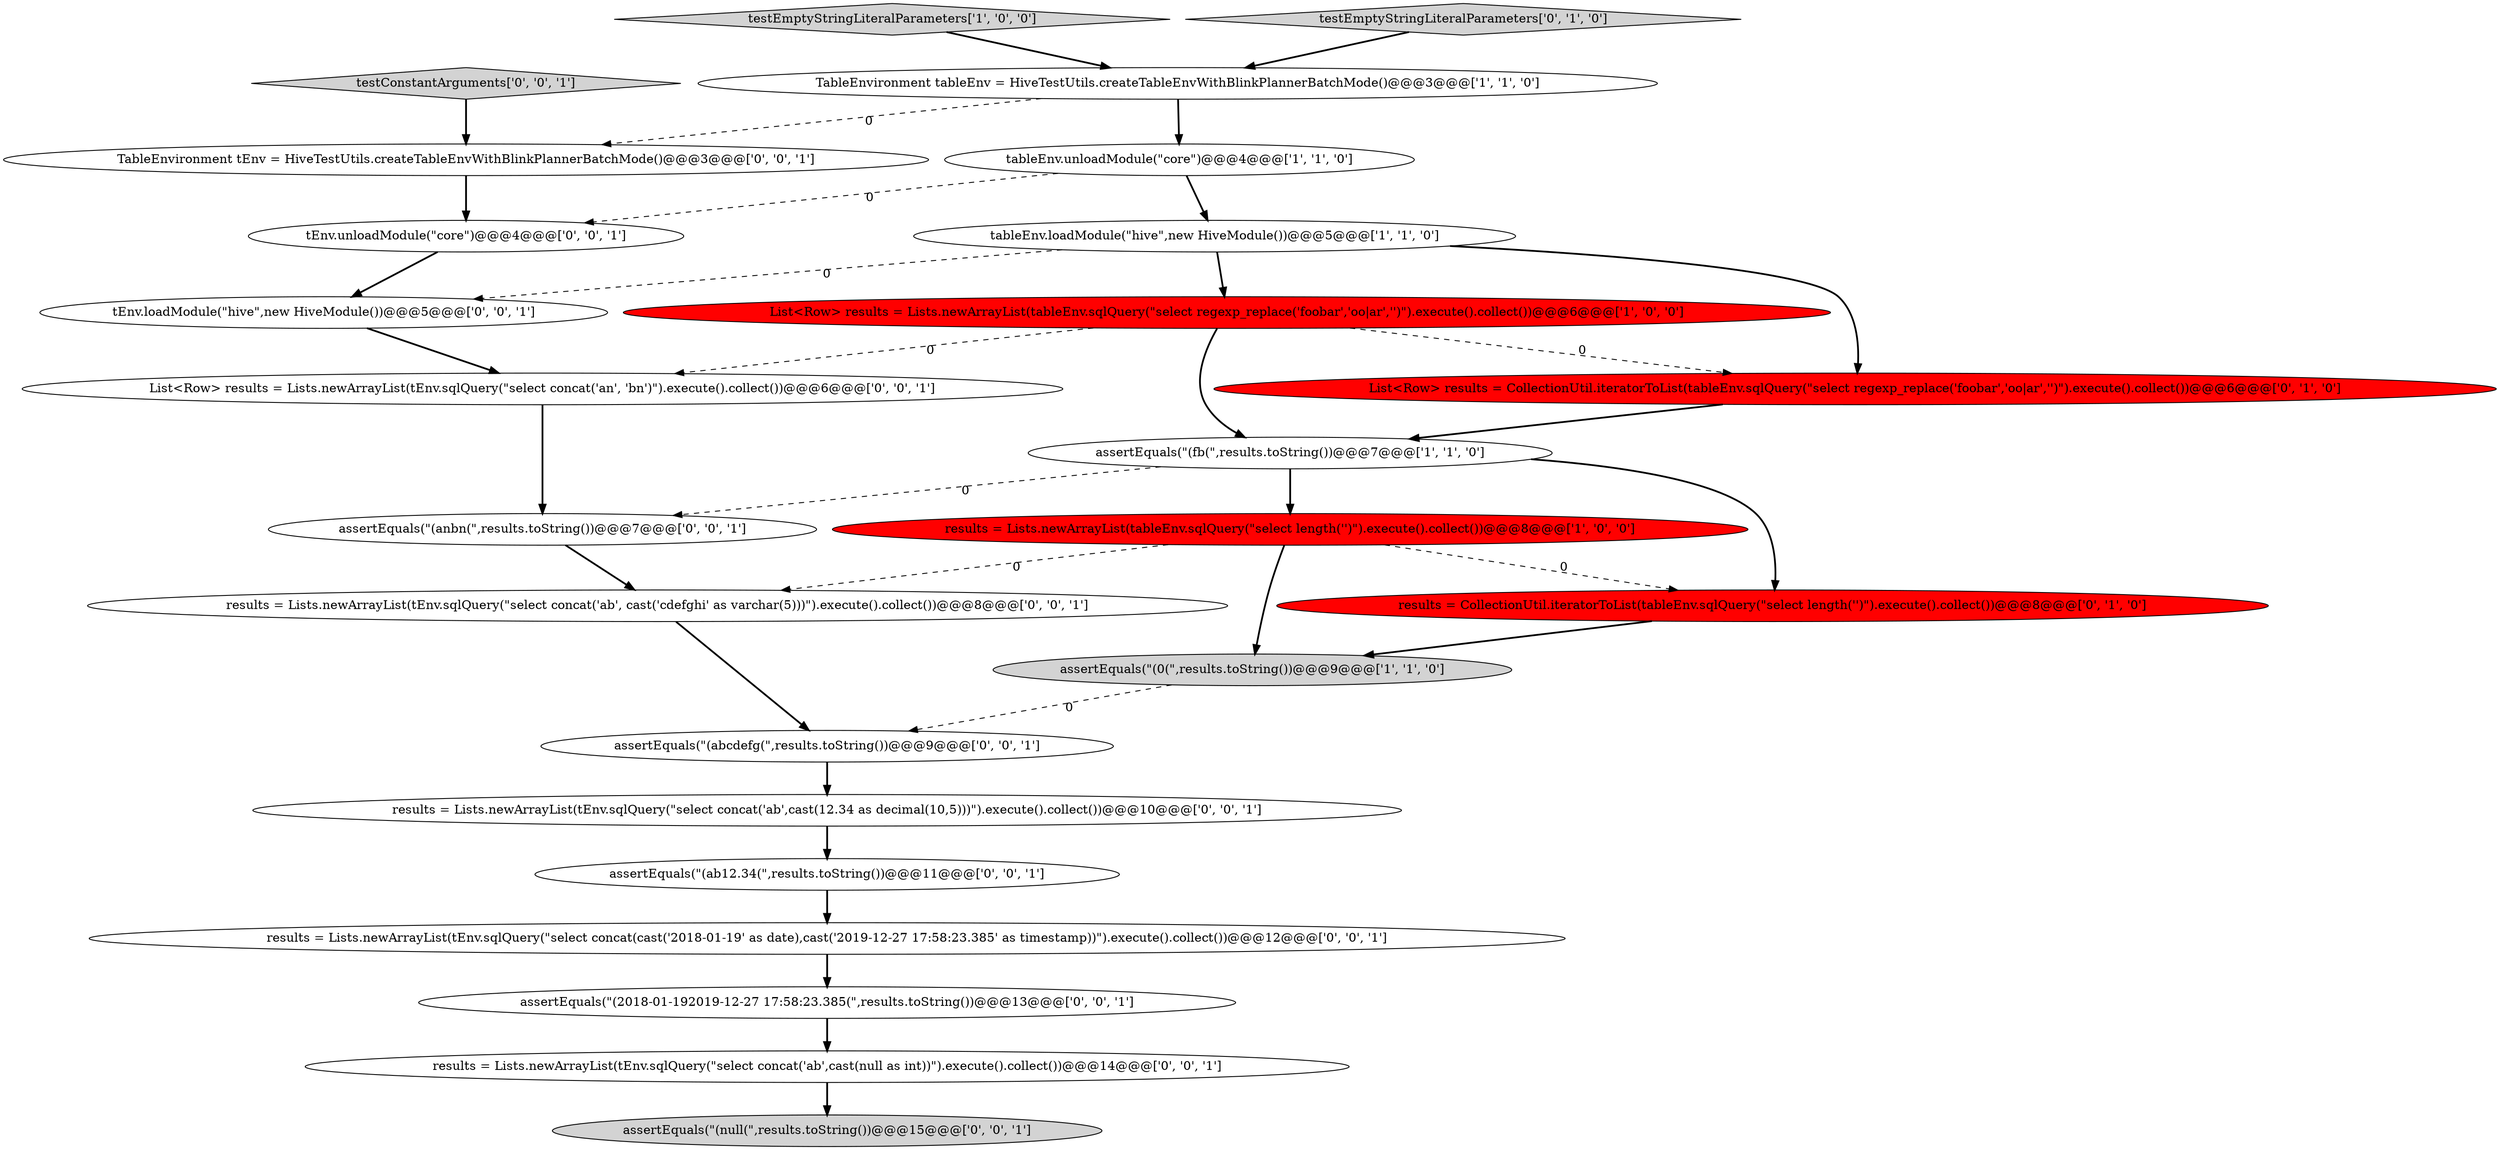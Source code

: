 digraph {
21 [style = filled, label = "assertEquals(\"(anbn(\",results.toString())@@@7@@@['0', '0', '1']", fillcolor = white, shape = ellipse image = "AAA0AAABBB3BBB"];
13 [style = filled, label = "tEnv.unloadModule(\"core\")@@@4@@@['0', '0', '1']", fillcolor = white, shape = ellipse image = "AAA0AAABBB3BBB"];
11 [style = filled, label = "results = Lists.newArrayList(tEnv.sqlQuery(\"select concat('ab', cast('cdefghi' as varchar(5)))\").execute().collect())@@@8@@@['0', '0', '1']", fillcolor = white, shape = ellipse image = "AAA0AAABBB3BBB"];
14 [style = filled, label = "List<Row> results = Lists.newArrayList(tEnv.sqlQuery(\"select concat('an', 'bn')\").execute().collect())@@@6@@@['0', '0', '1']", fillcolor = white, shape = ellipse image = "AAA0AAABBB3BBB"];
1 [style = filled, label = "TableEnvironment tableEnv = HiveTestUtils.createTableEnvWithBlinkPlannerBatchMode()@@@3@@@['1', '1', '0']", fillcolor = white, shape = ellipse image = "AAA0AAABBB1BBB"];
17 [style = filled, label = "tEnv.loadModule(\"hive\",new HiveModule())@@@5@@@['0', '0', '1']", fillcolor = white, shape = ellipse image = "AAA0AAABBB3BBB"];
4 [style = filled, label = "testEmptyStringLiteralParameters['1', '0', '0']", fillcolor = lightgray, shape = diamond image = "AAA0AAABBB1BBB"];
6 [style = filled, label = "tableEnv.unloadModule(\"core\")@@@4@@@['1', '1', '0']", fillcolor = white, shape = ellipse image = "AAA0AAABBB1BBB"];
18 [style = filled, label = "testConstantArguments['0', '0', '1']", fillcolor = lightgray, shape = diamond image = "AAA0AAABBB3BBB"];
7 [style = filled, label = "tableEnv.loadModule(\"hive\",new HiveModule())@@@5@@@['1', '1', '0']", fillcolor = white, shape = ellipse image = "AAA0AAABBB1BBB"];
23 [style = filled, label = "results = Lists.newArrayList(tEnv.sqlQuery(\"select concat('ab',cast(12.34 as decimal(10,5)))\").execute().collect())@@@10@@@['0', '0', '1']", fillcolor = white, shape = ellipse image = "AAA0AAABBB3BBB"];
19 [style = filled, label = "assertEquals(\"(ab12.34(\",results.toString())@@@11@@@['0', '0', '1']", fillcolor = white, shape = ellipse image = "AAA0AAABBB3BBB"];
0 [style = filled, label = "List<Row> results = Lists.newArrayList(tableEnv.sqlQuery(\"select regexp_replace('foobar','oo|ar','')\").execute().collect())@@@6@@@['1', '0', '0']", fillcolor = red, shape = ellipse image = "AAA1AAABBB1BBB"];
22 [style = filled, label = "assertEquals(\"(abcdefg(\",results.toString())@@@9@@@['0', '0', '1']", fillcolor = white, shape = ellipse image = "AAA0AAABBB3BBB"];
3 [style = filled, label = "results = Lists.newArrayList(tableEnv.sqlQuery(\"select length('')\").execute().collect())@@@8@@@['1', '0', '0']", fillcolor = red, shape = ellipse image = "AAA1AAABBB1BBB"];
15 [style = filled, label = "assertEquals(\"(2018-01-192019-12-27 17:58:23.385(\",results.toString())@@@13@@@['0', '0', '1']", fillcolor = white, shape = ellipse image = "AAA0AAABBB3BBB"];
16 [style = filled, label = "results = Lists.newArrayList(tEnv.sqlQuery(\"select concat('ab',cast(null as int))\").execute().collect())@@@14@@@['0', '0', '1']", fillcolor = white, shape = ellipse image = "AAA0AAABBB3BBB"];
5 [style = filled, label = "assertEquals(\"(0(\",results.toString())@@@9@@@['1', '1', '0']", fillcolor = lightgray, shape = ellipse image = "AAA0AAABBB1BBB"];
9 [style = filled, label = "testEmptyStringLiteralParameters['0', '1', '0']", fillcolor = lightgray, shape = diamond image = "AAA0AAABBB2BBB"];
24 [style = filled, label = "assertEquals(\"(null(\",results.toString())@@@15@@@['0', '0', '1']", fillcolor = lightgray, shape = ellipse image = "AAA0AAABBB3BBB"];
8 [style = filled, label = "results = CollectionUtil.iteratorToList(tableEnv.sqlQuery(\"select length('')\").execute().collect())@@@8@@@['0', '1', '0']", fillcolor = red, shape = ellipse image = "AAA1AAABBB2BBB"];
12 [style = filled, label = "TableEnvironment tEnv = HiveTestUtils.createTableEnvWithBlinkPlannerBatchMode()@@@3@@@['0', '0', '1']", fillcolor = white, shape = ellipse image = "AAA0AAABBB3BBB"];
2 [style = filled, label = "assertEquals(\"(fb(\",results.toString())@@@7@@@['1', '1', '0']", fillcolor = white, shape = ellipse image = "AAA0AAABBB1BBB"];
10 [style = filled, label = "List<Row> results = CollectionUtil.iteratorToList(tableEnv.sqlQuery(\"select regexp_replace('foobar','oo|ar','')\").execute().collect())@@@6@@@['0', '1', '0']", fillcolor = red, shape = ellipse image = "AAA1AAABBB2BBB"];
20 [style = filled, label = "results = Lists.newArrayList(tEnv.sqlQuery(\"select concat(cast('2018-01-19' as date),cast('2019-12-27 17:58:23.385' as timestamp))\").execute().collect())@@@12@@@['0', '0', '1']", fillcolor = white, shape = ellipse image = "AAA0AAABBB3BBB"];
7->10 [style = bold, label=""];
7->17 [style = dashed, label="0"];
19->20 [style = bold, label=""];
2->3 [style = bold, label=""];
16->24 [style = bold, label=""];
0->2 [style = bold, label=""];
18->12 [style = bold, label=""];
7->0 [style = bold, label=""];
15->16 [style = bold, label=""];
22->23 [style = bold, label=""];
0->10 [style = dashed, label="0"];
0->14 [style = dashed, label="0"];
12->13 [style = bold, label=""];
1->12 [style = dashed, label="0"];
13->17 [style = bold, label=""];
3->5 [style = bold, label=""];
1->6 [style = bold, label=""];
6->13 [style = dashed, label="0"];
8->5 [style = bold, label=""];
21->11 [style = bold, label=""];
2->21 [style = dashed, label="0"];
17->14 [style = bold, label=""];
23->19 [style = bold, label=""];
11->22 [style = bold, label=""];
3->8 [style = dashed, label="0"];
10->2 [style = bold, label=""];
4->1 [style = bold, label=""];
6->7 [style = bold, label=""];
9->1 [style = bold, label=""];
20->15 [style = bold, label=""];
14->21 [style = bold, label=""];
3->11 [style = dashed, label="0"];
2->8 [style = bold, label=""];
5->22 [style = dashed, label="0"];
}
